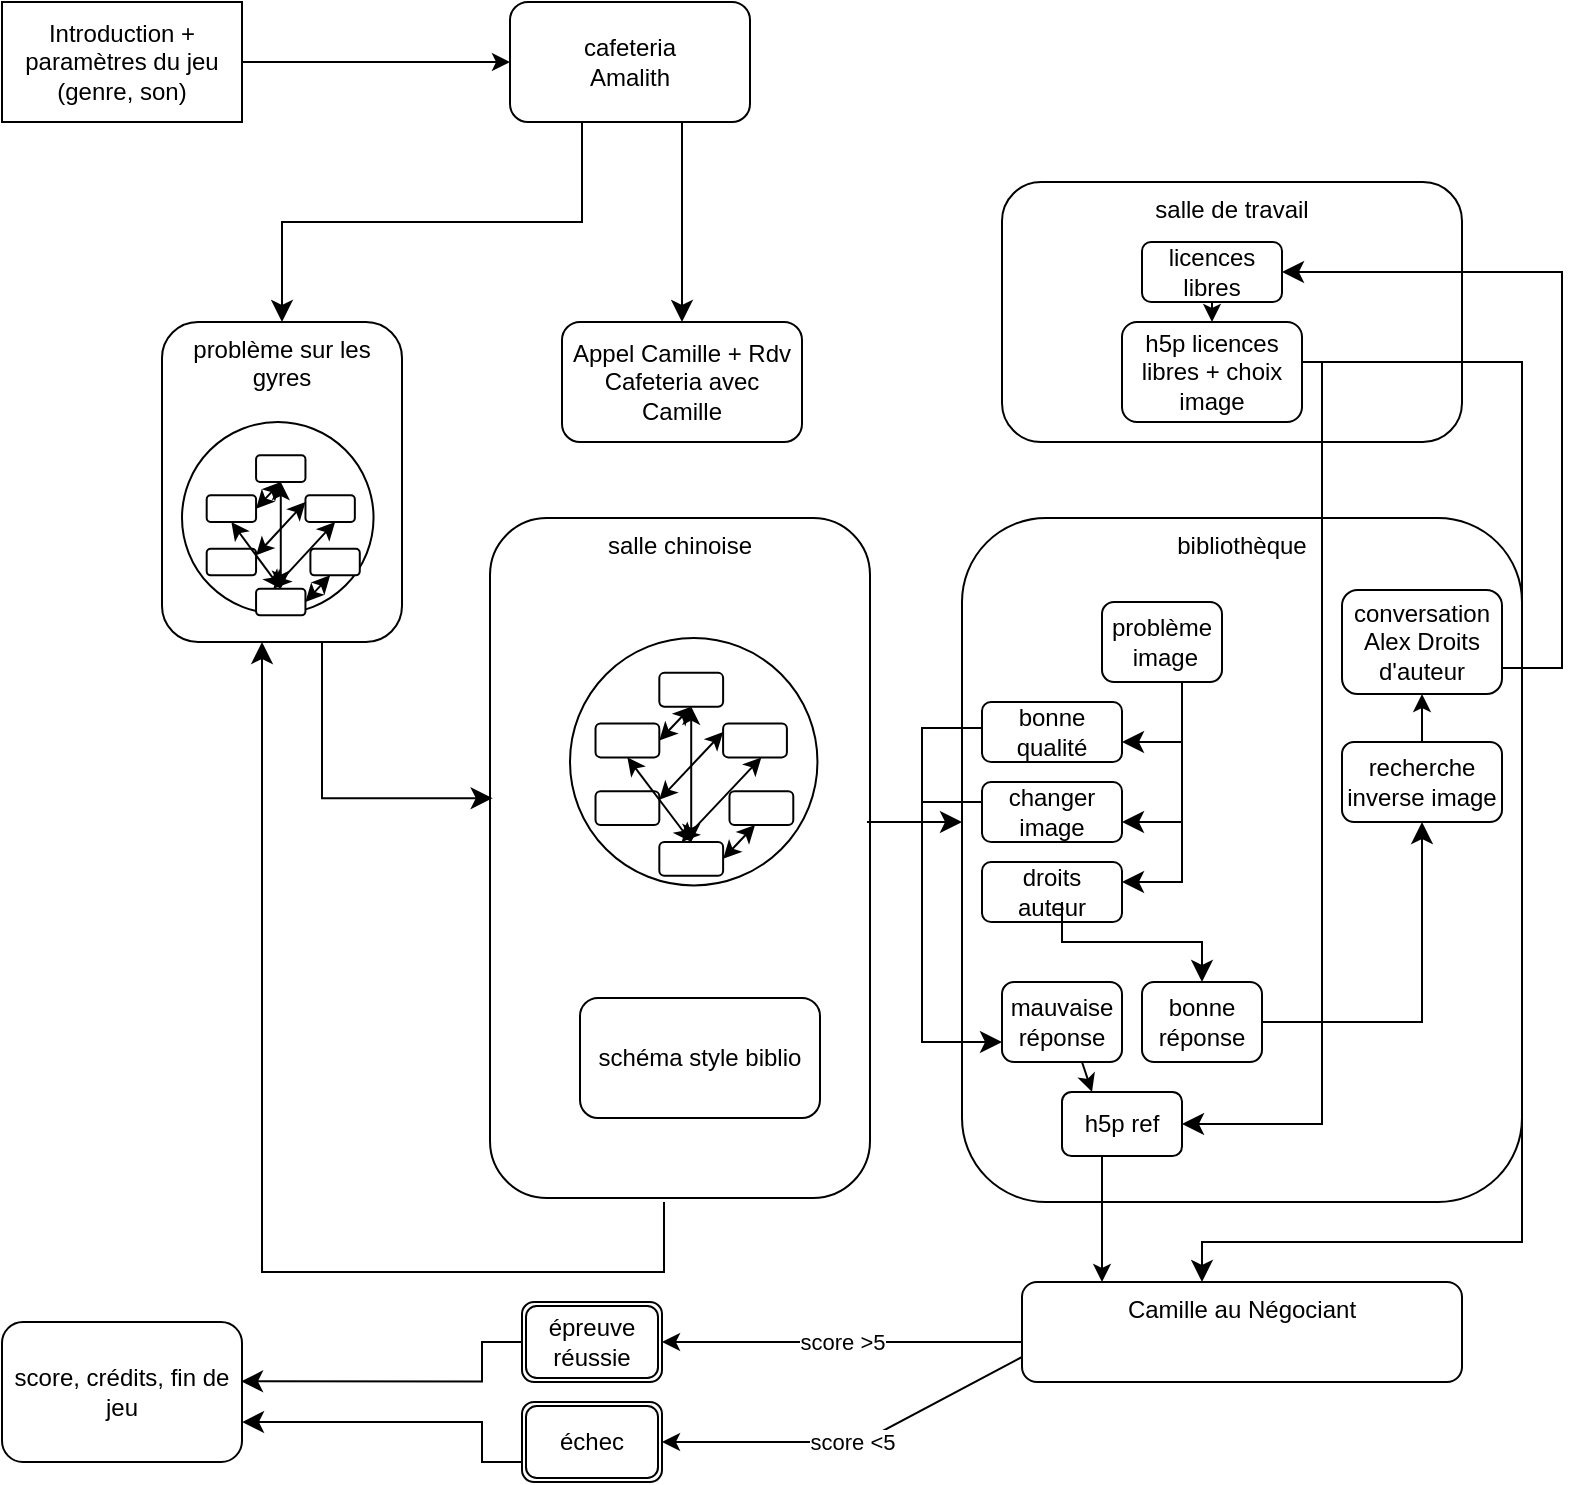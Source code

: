<mxfile version="24.6.4" type="device">
  <diagram name="Page-1" id="BKQPUGV15Aehun0BCdUc">
    <mxGraphModel dx="1358" dy="836" grid="1" gridSize="10" guides="1" tooltips="1" connect="1" arrows="1" fold="1" page="1" pageScale="1" pageWidth="827" pageHeight="1169" math="0" shadow="0">
      <root>
        <mxCell id="0" />
        <mxCell id="1" parent="0" />
        <mxCell id="OHxrqMz_gVqF6dR1c65T-119" value="bibliothèque&lt;div&gt;&lt;br&gt;&lt;/div&gt;" style="rounded=1;whiteSpace=wrap;html=1;verticalAlign=top;" vertex="1" parent="1">
          <mxGeometry x="520" y="298" width="280" height="342" as="geometry" />
        </mxCell>
        <mxCell id="OHxrqMz_gVqF6dR1c65T-3" value="Introduction + paramètres du jeu (genre, son)" style="rounded=0;whiteSpace=wrap;html=1;" vertex="1" parent="1">
          <mxGeometry x="40" y="40" width="120" height="60" as="geometry" />
        </mxCell>
        <mxCell id="OHxrqMz_gVqF6dR1c65T-4" value="cafeteria&lt;div&gt;Amalith&lt;/div&gt;" style="rounded=1;whiteSpace=wrap;html=1;" vertex="1" parent="1">
          <mxGeometry x="294" y="40" width="120" height="60" as="geometry" />
        </mxCell>
        <mxCell id="OHxrqMz_gVqF6dR1c65T-5" value="problème sur les gyres" style="rounded=1;whiteSpace=wrap;html=1;verticalAlign=top;" vertex="1" parent="1">
          <mxGeometry x="120" y="200" width="120" height="160" as="geometry" />
        </mxCell>
        <mxCell id="OHxrqMz_gVqF6dR1c65T-6" value="Appel Camille + Rdv Cafeteria avec Camille" style="rounded=1;whiteSpace=wrap;html=1;" vertex="1" parent="1">
          <mxGeometry x="320" y="200" width="120" height="60" as="geometry" />
        </mxCell>
        <mxCell id="OHxrqMz_gVqF6dR1c65T-41" value="" style="group;verticalAlign=top;" vertex="1" connectable="0" parent="1">
          <mxGeometry x="130" y="250" width="100" height="110" as="geometry" />
        </mxCell>
        <mxCell id="OHxrqMz_gVqF6dR1c65T-42" value="" style="ellipse;whiteSpace=wrap;html=1;aspect=fixed;" vertex="1" parent="OHxrqMz_gVqF6dR1c65T-41">
          <mxGeometry width="95.773" height="95.773" as="geometry" />
        </mxCell>
        <mxCell id="OHxrqMz_gVqF6dR1c65T-43" value="" style="group" vertex="1" connectable="0" parent="OHxrqMz_gVqF6dR1c65T-41">
          <mxGeometry x="12.346" y="16.667" width="87.654" height="93.333" as="geometry" />
        </mxCell>
        <mxCell id="OHxrqMz_gVqF6dR1c65T-44" value="" style="rounded=1;whiteSpace=wrap;html=1;" vertex="1" parent="OHxrqMz_gVqF6dR1c65T-43">
          <mxGeometry x="24.691" width="24.691" height="13.333" as="geometry" />
        </mxCell>
        <mxCell id="OHxrqMz_gVqF6dR1c65T-45" value="" style="rounded=1;whiteSpace=wrap;html=1;" vertex="1" parent="OHxrqMz_gVqF6dR1c65T-43">
          <mxGeometry y="20.0" width="24.691" height="13.333" as="geometry" />
        </mxCell>
        <mxCell id="OHxrqMz_gVqF6dR1c65T-46" value="" style="rounded=1;whiteSpace=wrap;html=1;" vertex="1" parent="OHxrqMz_gVqF6dR1c65T-43">
          <mxGeometry x="49.383" y="20.0" width="24.691" height="13.333" as="geometry" />
        </mxCell>
        <mxCell id="OHxrqMz_gVqF6dR1c65T-47" value="" style="rounded=1;whiteSpace=wrap;html=1;" vertex="1" parent="OHxrqMz_gVqF6dR1c65T-43">
          <mxGeometry y="46.667" width="24.691" height="13.333" as="geometry" />
        </mxCell>
        <mxCell id="OHxrqMz_gVqF6dR1c65T-48" value="" style="rounded=1;whiteSpace=wrap;html=1;" vertex="1" parent="OHxrqMz_gVqF6dR1c65T-43">
          <mxGeometry x="51.852" y="46.667" width="24.691" height="13.333" as="geometry" />
        </mxCell>
        <mxCell id="OHxrqMz_gVqF6dR1c65T-49" value="" style="rounded=1;whiteSpace=wrap;html=1;" vertex="1" parent="OHxrqMz_gVqF6dR1c65T-43">
          <mxGeometry x="24.691" y="66.667" width="24.691" height="13.333" as="geometry" />
        </mxCell>
        <mxCell id="OHxrqMz_gVqF6dR1c65T-50" value="" style="endArrow=classic;startArrow=classic;html=1;rounded=0;" edge="1" parent="OHxrqMz_gVqF6dR1c65T-43">
          <mxGeometry width="50" height="50" relative="1" as="geometry">
            <mxPoint x="33.333" y="66.667" as="sourcePoint" />
            <mxPoint x="64.198" y="33.333" as="targetPoint" />
          </mxGeometry>
        </mxCell>
        <mxCell id="OHxrqMz_gVqF6dR1c65T-51" value="" style="endArrow=classic;startArrow=classic;html=1;rounded=0;exitX=0.5;exitY=0;exitDx=0;exitDy=0;" edge="1" parent="OHxrqMz_gVqF6dR1c65T-43" source="OHxrqMz_gVqF6dR1c65T-49">
          <mxGeometry width="50" height="50" relative="1" as="geometry">
            <mxPoint x="-18.519" y="66.667" as="sourcePoint" />
            <mxPoint x="12.346" y="33.333" as="targetPoint" />
          </mxGeometry>
        </mxCell>
        <mxCell id="OHxrqMz_gVqF6dR1c65T-52" value="" style="endArrow=classic;startArrow=classic;html=1;rounded=0;exitX=0.5;exitY=0;exitDx=0;exitDy=0;" edge="1" parent="OHxrqMz_gVqF6dR1c65T-43" source="OHxrqMz_gVqF6dR1c65T-49">
          <mxGeometry width="50" height="50" relative="1" as="geometry">
            <mxPoint x="6.173" y="46.667" as="sourcePoint" />
            <mxPoint x="37.037" y="13.333" as="targetPoint" />
          </mxGeometry>
        </mxCell>
        <mxCell id="OHxrqMz_gVqF6dR1c65T-53" value="" style="endArrow=classic;startArrow=classic;html=1;rounded=0;entryX=0.5;entryY=1;entryDx=0;entryDy=0;exitX=1;exitY=0.5;exitDx=0;exitDy=0;" edge="1" parent="OHxrqMz_gVqF6dR1c65T-43" source="OHxrqMz_gVqF6dR1c65T-45" target="OHxrqMz_gVqF6dR1c65T-44">
          <mxGeometry width="50" height="50" relative="1" as="geometry">
            <mxPoint x="-55.556" y="3.333" as="sourcePoint" />
            <mxPoint x="-24.691" y="-30.0" as="targetPoint" />
          </mxGeometry>
        </mxCell>
        <mxCell id="OHxrqMz_gVqF6dR1c65T-54" value="" style="endArrow=classic;startArrow=classic;html=1;rounded=0;" edge="1" parent="OHxrqMz_gVqF6dR1c65T-43">
          <mxGeometry width="50" height="50" relative="1" as="geometry">
            <mxPoint x="24.691" y="50.0" as="sourcePoint" />
            <mxPoint x="49.383" y="23.333" as="targetPoint" />
          </mxGeometry>
        </mxCell>
        <mxCell id="OHxrqMz_gVqF6dR1c65T-55" value="" style="endArrow=classic;startArrow=classic;html=1;rounded=0;" edge="1" parent="OHxrqMz_gVqF6dR1c65T-43">
          <mxGeometry width="50" height="50" relative="1" as="geometry">
            <mxPoint x="49.383" y="73.333" as="sourcePoint" />
            <mxPoint x="61.728" y="60.0" as="targetPoint" />
          </mxGeometry>
        </mxCell>
        <mxCell id="OHxrqMz_gVqF6dR1c65T-56" value="" style="group" vertex="1" connectable="0" parent="1">
          <mxGeometry x="294" y="298" width="190" height="340" as="geometry" />
        </mxCell>
        <mxCell id="OHxrqMz_gVqF6dR1c65T-7" value="salle chinoise" style="rounded=1;whiteSpace=wrap;html=1;verticalAlign=top;container=0;" vertex="1" parent="OHxrqMz_gVqF6dR1c65T-56">
          <mxGeometry x="-10" width="190" height="340" as="geometry" />
        </mxCell>
        <mxCell id="OHxrqMz_gVqF6dR1c65T-57" value="schéma style biblio" style="rounded=1;whiteSpace=wrap;html=1;" vertex="1" parent="OHxrqMz_gVqF6dR1c65T-56">
          <mxGeometry x="35" y="240" width="120" height="60" as="geometry" />
        </mxCell>
        <mxCell id="OHxrqMz_gVqF6dR1c65T-84" value="" style="group" vertex="1" connectable="0" parent="OHxrqMz_gVqF6dR1c65T-56">
          <mxGeometry x="30" y="60" width="126" height="135.76" as="geometry" />
        </mxCell>
        <mxCell id="OHxrqMz_gVqF6dR1c65T-24" value="" style="ellipse;whiteSpace=wrap;html=1;aspect=fixed;" vertex="1" parent="OHxrqMz_gVqF6dR1c65T-84">
          <mxGeometry width="123.728" height="123.728" as="geometry" />
        </mxCell>
        <mxCell id="OHxrqMz_gVqF6dR1c65T-39" value="" style="group" vertex="1" connectable="0" parent="OHxrqMz_gVqF6dR1c65T-84">
          <mxGeometry x="12.759" y="17.434" width="113.241" height="118.326" as="geometry" />
        </mxCell>
        <mxCell id="OHxrqMz_gVqF6dR1c65T-25" value="" style="rounded=1;whiteSpace=wrap;html=1;" vertex="1" parent="OHxrqMz_gVqF6dR1c65T-39">
          <mxGeometry x="31.899" width="31.899" height="16.904" as="geometry" />
        </mxCell>
        <mxCell id="OHxrqMz_gVqF6dR1c65T-26" value="" style="rounded=1;whiteSpace=wrap;html=1;" vertex="1" parent="OHxrqMz_gVqF6dR1c65T-39">
          <mxGeometry y="25.356" width="31.899" height="16.904" as="geometry" />
        </mxCell>
        <mxCell id="OHxrqMz_gVqF6dR1c65T-27" value="" style="rounded=1;whiteSpace=wrap;html=1;" vertex="1" parent="OHxrqMz_gVqF6dR1c65T-39">
          <mxGeometry x="63.797" y="25.356" width="31.899" height="16.904" as="geometry" />
        </mxCell>
        <mxCell id="OHxrqMz_gVqF6dR1c65T-28" value="" style="rounded=1;whiteSpace=wrap;html=1;" vertex="1" parent="OHxrqMz_gVqF6dR1c65T-39">
          <mxGeometry y="59.163" width="31.899" height="16.904" as="geometry" />
        </mxCell>
        <mxCell id="OHxrqMz_gVqF6dR1c65T-29" value="" style="rounded=1;whiteSpace=wrap;html=1;" vertex="1" parent="OHxrqMz_gVqF6dR1c65T-39">
          <mxGeometry x="66.987" y="59.163" width="31.899" height="16.904" as="geometry" />
        </mxCell>
        <mxCell id="OHxrqMz_gVqF6dR1c65T-30" value="" style="rounded=1;whiteSpace=wrap;html=1;" vertex="1" parent="OHxrqMz_gVqF6dR1c65T-39">
          <mxGeometry x="31.899" y="84.519" width="31.899" height="16.904" as="geometry" />
        </mxCell>
        <mxCell id="OHxrqMz_gVqF6dR1c65T-33" value="" style="endArrow=classic;startArrow=classic;html=1;rounded=0;" edge="1" parent="OHxrqMz_gVqF6dR1c65T-39">
          <mxGeometry width="50" height="50" relative="1" as="geometry">
            <mxPoint x="43.063" y="84.519" as="sourcePoint" />
            <mxPoint x="82.937" y="42.259" as="targetPoint" />
          </mxGeometry>
        </mxCell>
        <mxCell id="OHxrqMz_gVqF6dR1c65T-36" value="" style="endArrow=classic;startArrow=classic;html=1;rounded=0;exitX=0.5;exitY=0;exitDx=0;exitDy=0;" edge="1" parent="OHxrqMz_gVqF6dR1c65T-39" source="OHxrqMz_gVqF6dR1c65T-30">
          <mxGeometry width="50" height="50" relative="1" as="geometry">
            <mxPoint x="-23.924" y="84.519" as="sourcePoint" />
            <mxPoint x="15.949" y="42.259" as="targetPoint" />
          </mxGeometry>
        </mxCell>
        <mxCell id="OHxrqMz_gVqF6dR1c65T-38" value="" style="endArrow=classic;startArrow=classic;html=1;rounded=0;exitX=0.5;exitY=0;exitDx=0;exitDy=0;" edge="1" parent="OHxrqMz_gVqF6dR1c65T-39" source="OHxrqMz_gVqF6dR1c65T-30">
          <mxGeometry width="50" height="50" relative="1" as="geometry">
            <mxPoint x="7.975" y="59.163" as="sourcePoint" />
            <mxPoint x="47.848" y="16.904" as="targetPoint" />
          </mxGeometry>
        </mxCell>
        <mxCell id="OHxrqMz_gVqF6dR1c65T-31" value="" style="endArrow=classic;startArrow=classic;html=1;rounded=0;entryX=0.5;entryY=1;entryDx=0;entryDy=0;exitX=1;exitY=0.5;exitDx=0;exitDy=0;" edge="1" parent="OHxrqMz_gVqF6dR1c65T-39" source="OHxrqMz_gVqF6dR1c65T-26" target="OHxrqMz_gVqF6dR1c65T-25">
          <mxGeometry width="50" height="50" relative="1" as="geometry">
            <mxPoint x="-71.772" y="4.226" as="sourcePoint" />
            <mxPoint x="-31.899" y="-38.033" as="targetPoint" />
          </mxGeometry>
        </mxCell>
        <mxCell id="OHxrqMz_gVqF6dR1c65T-35" value="" style="endArrow=classic;startArrow=classic;html=1;rounded=0;" edge="1" parent="OHxrqMz_gVqF6dR1c65T-39">
          <mxGeometry width="50" height="50" relative="1" as="geometry">
            <mxPoint x="31.899" y="63.389" as="sourcePoint" />
            <mxPoint x="63.797" y="29.581" as="targetPoint" />
          </mxGeometry>
        </mxCell>
        <mxCell id="OHxrqMz_gVqF6dR1c65T-37" value="" style="endArrow=classic;startArrow=classic;html=1;rounded=0;" edge="1" parent="OHxrqMz_gVqF6dR1c65T-39">
          <mxGeometry width="50" height="50" relative="1" as="geometry">
            <mxPoint x="63.797" y="92.97" as="sourcePoint" />
            <mxPoint x="79.747" y="76.067" as="targetPoint" />
          </mxGeometry>
        </mxCell>
        <mxCell id="OHxrqMz_gVqF6dR1c65T-60" value="" style="edgeStyle=elbowEdgeStyle;elbow=vertical;endArrow=classic;html=1;curved=0;rounded=0;endSize=8;startSize=8;entryX=0.45;entryY=1.031;entryDx=0;entryDy=0;entryPerimeter=0;" edge="1" parent="1">
          <mxGeometry width="50" height="50" relative="1" as="geometry">
            <mxPoint x="371" y="640" as="sourcePoint" />
            <mxPoint x="170" y="360.0" as="targetPoint" />
            <Array as="points">
              <mxPoint x="286" y="675.04" />
            </Array>
          </mxGeometry>
        </mxCell>
        <mxCell id="OHxrqMz_gVqF6dR1c65T-62" value="" style="edgeStyle=segmentEdgeStyle;endArrow=classic;html=1;curved=0;rounded=0;endSize=8;startSize=8;entryX=0.5;entryY=0;entryDx=0;entryDy=0;" edge="1" parent="1" target="OHxrqMz_gVqF6dR1c65T-5">
          <mxGeometry width="50" height="50" relative="1" as="geometry">
            <mxPoint x="329" y="100" as="sourcePoint" />
            <mxPoint x="379" y="50" as="targetPoint" />
            <Array as="points">
              <mxPoint x="330" y="100" />
              <mxPoint x="330" y="150" />
              <mxPoint x="180" y="150" />
            </Array>
          </mxGeometry>
        </mxCell>
        <mxCell id="OHxrqMz_gVqF6dR1c65T-63" value="" style="edgeStyle=segmentEdgeStyle;endArrow=classic;html=1;curved=0;rounded=0;endSize=8;startSize=8;entryX=0.5;entryY=0;entryDx=0;entryDy=0;exitX=0.917;exitY=1;exitDx=0;exitDy=0;exitPerimeter=0;" edge="1" parent="1" source="OHxrqMz_gVqF6dR1c65T-4" target="OHxrqMz_gVqF6dR1c65T-6">
          <mxGeometry width="50" height="50" relative="1" as="geometry">
            <mxPoint x="330" y="100" as="sourcePoint" />
            <mxPoint x="380" y="50" as="targetPoint" />
            <Array as="points">
              <mxPoint x="380" y="100" />
            </Array>
          </mxGeometry>
        </mxCell>
        <mxCell id="OHxrqMz_gVqF6dR1c65T-65" value="" style="edgeStyle=segmentEdgeStyle;endArrow=classic;html=1;curved=0;rounded=0;endSize=8;startSize=8;exitX=0.992;exitY=0.447;exitDx=0;exitDy=0;exitPerimeter=0;" edge="1" parent="1" source="OHxrqMz_gVqF6dR1c65T-7">
          <mxGeometry width="50" height="50" relative="1" as="geometry">
            <mxPoint x="490" y="450" as="sourcePoint" />
            <mxPoint x="520" y="450" as="targetPoint" />
          </mxGeometry>
        </mxCell>
        <mxCell id="OHxrqMz_gVqF6dR1c65T-86" value="problème&lt;div&gt;&lt;span style=&quot;background-color: initial;&quot;&gt;&amp;nbsp;image&lt;/span&gt;&lt;/div&gt;" style="rounded=1;whiteSpace=wrap;html=1;" vertex="1" parent="1">
          <mxGeometry x="590" y="340" width="60" height="40" as="geometry" />
        </mxCell>
        <mxCell id="OHxrqMz_gVqF6dR1c65T-87" value="bonne qualité" style="rounded=1;whiteSpace=wrap;html=1;" vertex="1" parent="1">
          <mxGeometry x="530" y="390" width="70" height="30" as="geometry" />
        </mxCell>
        <mxCell id="OHxrqMz_gVqF6dR1c65T-88" value="changer image" style="rounded=1;whiteSpace=wrap;html=1;" vertex="1" parent="1">
          <mxGeometry x="530" y="430" width="70" height="30" as="geometry" />
        </mxCell>
        <mxCell id="OHxrqMz_gVqF6dR1c65T-89" value="droits&lt;div&gt;auteur&lt;/div&gt;" style="rounded=1;whiteSpace=wrap;html=1;" vertex="1" parent="1">
          <mxGeometry x="530" y="470" width="70" height="30" as="geometry" />
        </mxCell>
        <mxCell id="OHxrqMz_gVqF6dR1c65T-91" value="" style="edgeStyle=segmentEdgeStyle;endArrow=classic;html=1;curved=0;rounded=0;endSize=8;startSize=8;" edge="1" parent="1">
          <mxGeometry width="50" height="50" relative="1" as="geometry">
            <mxPoint x="630" y="380" as="sourcePoint" />
            <mxPoint x="600" y="410" as="targetPoint" />
            <Array as="points">
              <mxPoint x="630" y="410" />
              <mxPoint x="600" y="410" />
            </Array>
          </mxGeometry>
        </mxCell>
        <mxCell id="OHxrqMz_gVqF6dR1c65T-93" value="" style="edgeStyle=segmentEdgeStyle;endArrow=classic;html=1;curved=0;rounded=0;endSize=8;startSize=8;entryX=0.007;entryY=0.412;entryDx=0;entryDy=0;entryPerimeter=0;" edge="1" parent="1" target="OHxrqMz_gVqF6dR1c65T-7">
          <mxGeometry width="50" height="50" relative="1" as="geometry">
            <mxPoint x="200" y="360" as="sourcePoint" />
            <mxPoint x="280" y="440" as="targetPoint" />
            <Array as="points">
              <mxPoint x="200" y="438" />
            </Array>
          </mxGeometry>
        </mxCell>
        <mxCell id="OHxrqMz_gVqF6dR1c65T-94" value="" style="edgeStyle=segmentEdgeStyle;endArrow=classic;html=1;curved=0;rounded=0;endSize=8;startSize=8;" edge="1" parent="1">
          <mxGeometry width="50" height="50" relative="1" as="geometry">
            <mxPoint x="630" y="390" as="sourcePoint" />
            <mxPoint x="600" y="450" as="targetPoint" />
            <Array as="points">
              <mxPoint x="630" y="450" />
              <mxPoint x="600" y="450" />
            </Array>
          </mxGeometry>
        </mxCell>
        <mxCell id="OHxrqMz_gVqF6dR1c65T-95" value="" style="edgeStyle=segmentEdgeStyle;endArrow=classic;html=1;curved=0;rounded=0;endSize=8;startSize=8;" edge="1" parent="1">
          <mxGeometry width="50" height="50" relative="1" as="geometry">
            <mxPoint x="630" y="420" as="sourcePoint" />
            <mxPoint x="600" y="480" as="targetPoint" />
            <Array as="points">
              <mxPoint x="630" y="480" />
              <mxPoint x="600" y="480" />
            </Array>
          </mxGeometry>
        </mxCell>
        <mxCell id="OHxrqMz_gVqF6dR1c65T-96" value="" style="edgeStyle=segmentEdgeStyle;endArrow=classic;html=1;curved=0;rounded=0;endSize=8;startSize=8;movable=1;resizable=1;rotatable=1;deletable=1;editable=1;locked=0;connectable=1;" edge="1" parent="1" target="OHxrqMz_gVqF6dR1c65T-101">
          <mxGeometry width="50" height="50" relative="1" as="geometry">
            <mxPoint x="530" y="403" as="sourcePoint" />
            <mxPoint x="550" y="680" as="targetPoint" />
            <Array as="points">
              <mxPoint x="500" y="403" />
              <mxPoint x="500" y="560" />
            </Array>
          </mxGeometry>
        </mxCell>
        <mxCell id="OHxrqMz_gVqF6dR1c65T-98" value="" style="endArrow=none;html=1;rounded=0;" edge="1" parent="1">
          <mxGeometry width="50" height="50" relative="1" as="geometry">
            <mxPoint x="500" y="440" as="sourcePoint" />
            <mxPoint x="530" y="440" as="targetPoint" />
          </mxGeometry>
        </mxCell>
        <mxCell id="OHxrqMz_gVqF6dR1c65T-101" value="mauvaise réponse" style="rounded=1;whiteSpace=wrap;html=1;" vertex="1" parent="1">
          <mxGeometry x="540" y="530" width="60" height="40" as="geometry" />
        </mxCell>
        <mxCell id="OHxrqMz_gVqF6dR1c65T-102" value="" style="edgeStyle=segmentEdgeStyle;endArrow=classic;html=1;curved=0;rounded=0;endSize=8;startSize=8;entryX=0.5;entryY=0;entryDx=0;entryDy=0;" edge="1" parent="1" target="OHxrqMz_gVqF6dR1c65T-103">
          <mxGeometry width="50" height="50" relative="1" as="geometry">
            <mxPoint x="570" y="490" as="sourcePoint" />
            <mxPoint x="620" y="520" as="targetPoint" />
            <Array as="points">
              <mxPoint x="570" y="510" />
              <mxPoint x="640" y="510" />
            </Array>
          </mxGeometry>
        </mxCell>
        <mxCell id="OHxrqMz_gVqF6dR1c65T-103" value="bonne réponse" style="rounded=1;whiteSpace=wrap;html=1;" vertex="1" parent="1">
          <mxGeometry x="610" y="530" width="60" height="40" as="geometry" />
        </mxCell>
        <mxCell id="OHxrqMz_gVqF6dR1c65T-105" value="conversation Alex Droits d&#39;auteur" style="rounded=1;whiteSpace=wrap;html=1;" vertex="1" parent="1">
          <mxGeometry x="710" y="334" width="80" height="52" as="geometry" />
        </mxCell>
        <mxCell id="OHxrqMz_gVqF6dR1c65T-106" value="h5p ref" style="rounded=1;whiteSpace=wrap;html=1;" vertex="1" parent="1">
          <mxGeometry x="570" y="585" width="60" height="32" as="geometry" />
        </mxCell>
        <mxCell id="OHxrqMz_gVqF6dR1c65T-107" value="" style="endArrow=classic;html=1;rounded=0;entryX=0.25;entryY=0;entryDx=0;entryDy=0;" edge="1" parent="1" target="OHxrqMz_gVqF6dR1c65T-106">
          <mxGeometry width="50" height="50" relative="1" as="geometry">
            <mxPoint x="580" y="570" as="sourcePoint" />
            <mxPoint x="630" y="520" as="targetPoint" />
          </mxGeometry>
        </mxCell>
        <mxCell id="OHxrqMz_gVqF6dR1c65T-108" value="recherche inverse image" style="rounded=1;whiteSpace=wrap;html=1;" vertex="1" parent="1">
          <mxGeometry x="710" y="410" width="80" height="40" as="geometry" />
        </mxCell>
        <mxCell id="OHxrqMz_gVqF6dR1c65T-109" value="" style="endArrow=classic;html=1;rounded=0;entryX=0;entryY=0.5;entryDx=0;entryDy=0;" edge="1" parent="1" target="OHxrqMz_gVqF6dR1c65T-4">
          <mxGeometry width="50" height="50" relative="1" as="geometry">
            <mxPoint x="160" y="70" as="sourcePoint" />
            <mxPoint x="210" y="20" as="targetPoint" />
          </mxGeometry>
        </mxCell>
        <mxCell id="OHxrqMz_gVqF6dR1c65T-110" value="salle de travail" style="rounded=1;whiteSpace=wrap;html=1;verticalAlign=top;" vertex="1" parent="1">
          <mxGeometry x="540" y="130" width="230" height="130" as="geometry" />
        </mxCell>
        <mxCell id="OHxrqMz_gVqF6dR1c65T-111" value="licences libres" style="rounded=1;whiteSpace=wrap;html=1;" vertex="1" parent="1">
          <mxGeometry x="610" y="160" width="70" height="30" as="geometry" />
        </mxCell>
        <mxCell id="OHxrqMz_gVqF6dR1c65T-112" value="h5p licences libres + choix image" style="rounded=1;whiteSpace=wrap;html=1;" vertex="1" parent="1">
          <mxGeometry x="600" y="200" width="90" height="50" as="geometry" />
        </mxCell>
        <mxCell id="OHxrqMz_gVqF6dR1c65T-114" value="Camille au Négociant&lt;div&gt;&lt;br&gt;&lt;/div&gt;" style="rounded=1;whiteSpace=wrap;html=1;verticalAlign=top;" vertex="1" parent="1">
          <mxGeometry x="550" y="680" width="220" height="50" as="geometry" />
        </mxCell>
        <mxCell id="OHxrqMz_gVqF6dR1c65T-115" value="" style="edgeStyle=segmentEdgeStyle;endArrow=classic;html=1;curved=0;rounded=0;endSize=8;startSize=8;exitX=0;exitY=0.5;exitDx=0;exitDy=0;entryX=0.996;entryY=0.424;entryDx=0;entryDy=0;entryPerimeter=0;" edge="1" parent="1" target="OHxrqMz_gVqF6dR1c65T-132">
          <mxGeometry width="50" height="50" relative="1" as="geometry">
            <mxPoint x="300" y="710" as="sourcePoint" />
            <mxPoint x="170" y="730" as="targetPoint" />
            <Array as="points">
              <mxPoint x="280" y="710" />
              <mxPoint x="280" y="730" />
            </Array>
          </mxGeometry>
        </mxCell>
        <mxCell id="OHxrqMz_gVqF6dR1c65T-116" value="" style="edgeStyle=segmentEdgeStyle;endArrow=classic;html=1;curved=0;rounded=0;endSize=8;startSize=8;entryX=1;entryY=0.5;entryDx=0;entryDy=0;" edge="1" parent="1" target="OHxrqMz_gVqF6dR1c65T-106">
          <mxGeometry width="50" height="50" relative="1" as="geometry">
            <mxPoint x="690" y="220" as="sourcePoint" />
            <mxPoint x="730" y="590" as="targetPoint" />
            <Array as="points">
              <mxPoint x="700" y="220" />
              <mxPoint x="700" y="601" />
            </Array>
          </mxGeometry>
        </mxCell>
        <mxCell id="OHxrqMz_gVqF6dR1c65T-117" value="" style="edgeStyle=segmentEdgeStyle;endArrow=classic;html=1;curved=0;rounded=0;endSize=8;startSize=8;" edge="1" parent="1">
          <mxGeometry width="50" height="50" relative="1" as="geometry">
            <mxPoint x="690" y="220" as="sourcePoint" />
            <mxPoint x="640" y="680" as="targetPoint" />
            <Array as="points">
              <mxPoint x="800" y="220" />
              <mxPoint x="800" y="660" />
              <mxPoint x="640" y="660" />
            </Array>
          </mxGeometry>
        </mxCell>
        <mxCell id="OHxrqMz_gVqF6dR1c65T-118" value="" style="endArrow=classic;html=1;rounded=0;" edge="1" parent="1">
          <mxGeometry width="50" height="50" relative="1" as="geometry">
            <mxPoint x="590" y="617" as="sourcePoint" />
            <mxPoint x="590" y="680" as="targetPoint" />
          </mxGeometry>
        </mxCell>
        <mxCell id="OHxrqMz_gVqF6dR1c65T-120" value="" style="edgeStyle=segmentEdgeStyle;endArrow=classic;html=1;curved=0;rounded=0;endSize=8;startSize=8;exitX=1;exitY=0.75;exitDx=0;exitDy=0;entryX=1;entryY=0.5;entryDx=0;entryDy=0;" edge="1" parent="1" source="OHxrqMz_gVqF6dR1c65T-105" target="OHxrqMz_gVqF6dR1c65T-111">
          <mxGeometry width="50" height="50" relative="1" as="geometry">
            <mxPoint x="800" y="370" as="sourcePoint" />
            <mxPoint x="810" y="100" as="targetPoint" />
            <Array as="points">
              <mxPoint x="820" y="373" />
              <mxPoint x="820" y="175" />
            </Array>
          </mxGeometry>
        </mxCell>
        <mxCell id="OHxrqMz_gVqF6dR1c65T-121" value="" style="endArrow=classic;html=1;rounded=0;entryX=0.5;entryY=0;entryDx=0;entryDy=0;exitX=0.5;exitY=1;exitDx=0;exitDy=0;" edge="1" parent="1" source="OHxrqMz_gVqF6dR1c65T-111" target="OHxrqMz_gVqF6dR1c65T-112">
          <mxGeometry width="50" height="50" relative="1" as="geometry">
            <mxPoint x="650" y="180" as="sourcePoint" />
            <mxPoint x="700" y="130" as="targetPoint" />
          </mxGeometry>
        </mxCell>
        <mxCell id="OHxrqMz_gVqF6dR1c65T-122" value="" style="edgeStyle=segmentEdgeStyle;endArrow=classic;html=1;curved=0;rounded=0;endSize=8;startSize=8;entryX=0.5;entryY=1;entryDx=0;entryDy=0;" edge="1" parent="1" target="OHxrqMz_gVqF6dR1c65T-108">
          <mxGeometry width="50" height="50" relative="1" as="geometry">
            <mxPoint x="670" y="550" as="sourcePoint" />
            <mxPoint x="720" y="500" as="targetPoint" />
            <Array as="points">
              <mxPoint x="750" y="550" />
            </Array>
          </mxGeometry>
        </mxCell>
        <mxCell id="OHxrqMz_gVqF6dR1c65T-123" value="" style="endArrow=classic;html=1;rounded=0;" edge="1" parent="1">
          <mxGeometry relative="1" as="geometry">
            <mxPoint x="550" y="710" as="sourcePoint" />
            <mxPoint x="370" y="710" as="targetPoint" />
          </mxGeometry>
        </mxCell>
        <mxCell id="OHxrqMz_gVqF6dR1c65T-124" value="score &amp;gt;5" style="edgeLabel;resizable=0;html=1;;align=center;verticalAlign=middle;" connectable="0" vertex="1" parent="OHxrqMz_gVqF6dR1c65T-123">
          <mxGeometry relative="1" as="geometry" />
        </mxCell>
        <mxCell id="OHxrqMz_gVqF6dR1c65T-127" value="" style="endArrow=classic;html=1;rounded=0;exitX=0;exitY=0.75;exitDx=0;exitDy=0;" edge="1" parent="1" source="OHxrqMz_gVqF6dR1c65T-114">
          <mxGeometry relative="1" as="geometry">
            <mxPoint x="560" y="720" as="sourcePoint" />
            <mxPoint x="370" y="760" as="targetPoint" />
            <Array as="points">
              <mxPoint x="470" y="760" />
            </Array>
          </mxGeometry>
        </mxCell>
        <mxCell id="OHxrqMz_gVqF6dR1c65T-128" value="score &amp;lt;5" style="edgeLabel;resizable=0;html=1;;align=center;verticalAlign=middle;" connectable="0" vertex="1" parent="OHxrqMz_gVqF6dR1c65T-127">
          <mxGeometry relative="1" as="geometry" />
        </mxCell>
        <mxCell id="OHxrqMz_gVqF6dR1c65T-130" value="épreuve réussie" style="shape=ext;double=1;rounded=1;whiteSpace=wrap;html=1;" vertex="1" parent="1">
          <mxGeometry x="300" y="690" width="70" height="40" as="geometry" />
        </mxCell>
        <mxCell id="OHxrqMz_gVqF6dR1c65T-131" value="échec" style="shape=ext;double=1;rounded=1;whiteSpace=wrap;html=1;" vertex="1" parent="1">
          <mxGeometry x="300" y="740" width="70" height="40" as="geometry" />
        </mxCell>
        <mxCell id="OHxrqMz_gVqF6dR1c65T-132" value="score, crédits, fin de jeu" style="rounded=1;whiteSpace=wrap;html=1;" vertex="1" parent="1">
          <mxGeometry x="40" y="700" width="120" height="70" as="geometry" />
        </mxCell>
        <mxCell id="OHxrqMz_gVqF6dR1c65T-134" value="" style="edgeStyle=segmentEdgeStyle;endArrow=classic;html=1;curved=0;rounded=0;endSize=8;startSize=8;entryX=1.017;entryY=0.643;entryDx=0;entryDy=0;exitX=0;exitY=0.75;exitDx=0;exitDy=0;entryPerimeter=0;" edge="1" parent="1" source="OHxrqMz_gVqF6dR1c65T-131">
          <mxGeometry width="50" height="50" relative="1" as="geometry">
            <mxPoint x="297.96" y="765" as="sourcePoint" />
            <mxPoint x="160.0" y="750.01" as="targetPoint" />
            <Array as="points">
              <mxPoint x="280" y="770" />
              <mxPoint x="280" y="750" />
            </Array>
          </mxGeometry>
        </mxCell>
        <mxCell id="OHxrqMz_gVqF6dR1c65T-136" value="" style="endArrow=classic;html=1;rounded=0;entryX=0.5;entryY=1;entryDx=0;entryDy=0;" edge="1" parent="1" target="OHxrqMz_gVqF6dR1c65T-105">
          <mxGeometry width="50" height="50" relative="1" as="geometry">
            <mxPoint x="750" y="410" as="sourcePoint" />
            <mxPoint x="800" y="360" as="targetPoint" />
          </mxGeometry>
        </mxCell>
      </root>
    </mxGraphModel>
  </diagram>
</mxfile>
